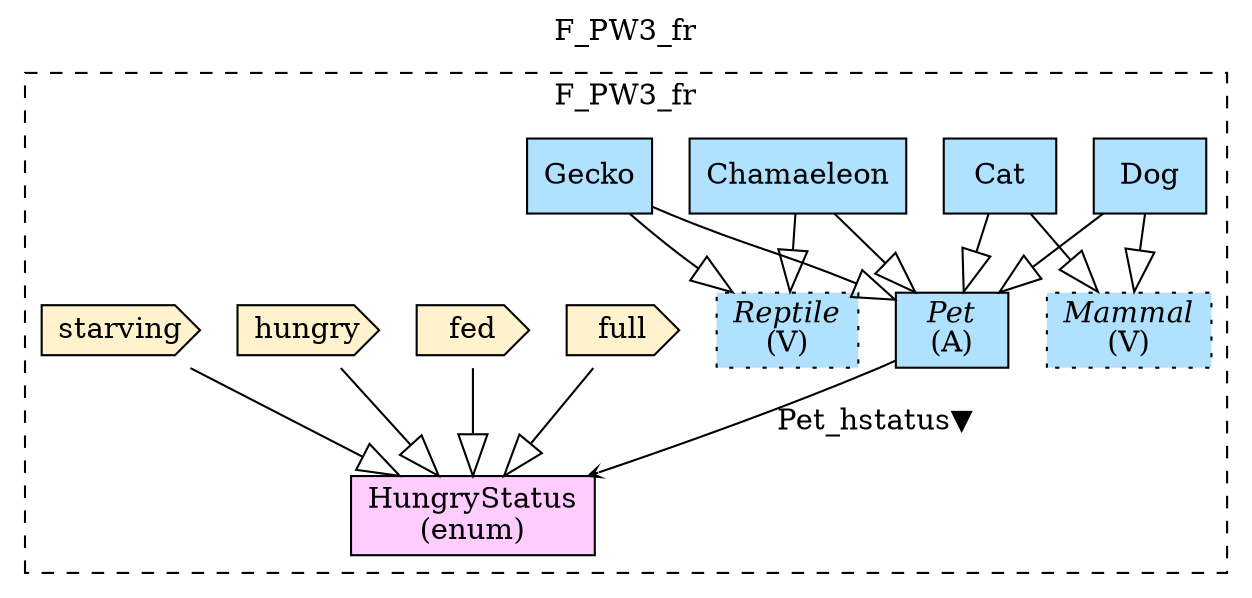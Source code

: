 digraph {graph[label=F_PW3_fr,labelloc=tl,labelfontsize=12];
subgraph cluster_F_PW3_fr{style=dashed;label=F_PW3_fr;
"Pet"[shape=record,fillcolor=lightskyblue1,style = filled,label=<{<I>Pet</I><br/>(A)}>];
"Dog"[shape=record,fillcolor=lightskyblue1,style = filled,label="Dog"];
"Cat"[shape=record,fillcolor=lightskyblue1,style = filled,label="Cat"];
"Chamaeleon"[shape=record,fillcolor=lightskyblue1,style = filled,label="Chamaeleon"];
"Gecko"[shape=record,fillcolor=lightskyblue1,style = filled,label="Gecko"];
"Mammal"[shape=record,fillcolor=lightskyblue1,style ="filled,dotted",label=<{<I>Mammal</I><br/>(V)}>];
"Reptile"[shape=record,fillcolor=lightskyblue1,style ="filled,dotted",label=<{<I>Reptile</I><br/>(V)}>];
"full"[shape=cds,fillcolor="#FFF2CC",style = filled,label="full"];
"fed"[shape=cds,fillcolor="#FFF2CC",style = filled,label="fed"];
"hungry"[shape=cds,fillcolor="#FFF2CC",style = filled,label="hungry"];
"starving"[shape=cds,fillcolor="#FFF2CC",style = filled,label="starving"];
"HungryStatus"[shape=record,fillcolor="#FFCCFF",style = filled,label="HungryStatus\l(enum)"];

"full"->"HungryStatus"[arrowhead=onormal,arrowsize=2.0];
"fed"->"HungryStatus"[arrowhead=onormal,arrowsize=2.0];
"hungry"->"HungryStatus"[arrowhead=onormal,arrowsize=2.0];
"starving"->"HungryStatus"[arrowhead=onormal,arrowsize=2.0];
"Pet"->"HungryStatus"[label="Pet_hstatus▼",arrowhead=vee,headlabel="",arrowsize=.5];
"Dog"->"Pet"[arrowhead=onormal,arrowsize=2.0];
"Cat"->"Pet"[arrowhead=onormal,arrowsize=2.0];
"Chamaeleon"->"Pet"[arrowhead=onormal,arrowsize=2.0];
"Gecko"->"Pet"[arrowhead=onormal,arrowsize=2.0];
"Dog"->"Mammal"[arrowhead=onormal,arrowsize=2.0];
"Cat"->"Mammal"[arrowhead=onormal,arrowsize=2.0];
"Chamaeleon"->"Reptile"[arrowhead=onormal,arrowsize=2.0];
"Gecko"->"Reptile"[arrowhead=onormal,arrowsize=2.0];

}
}